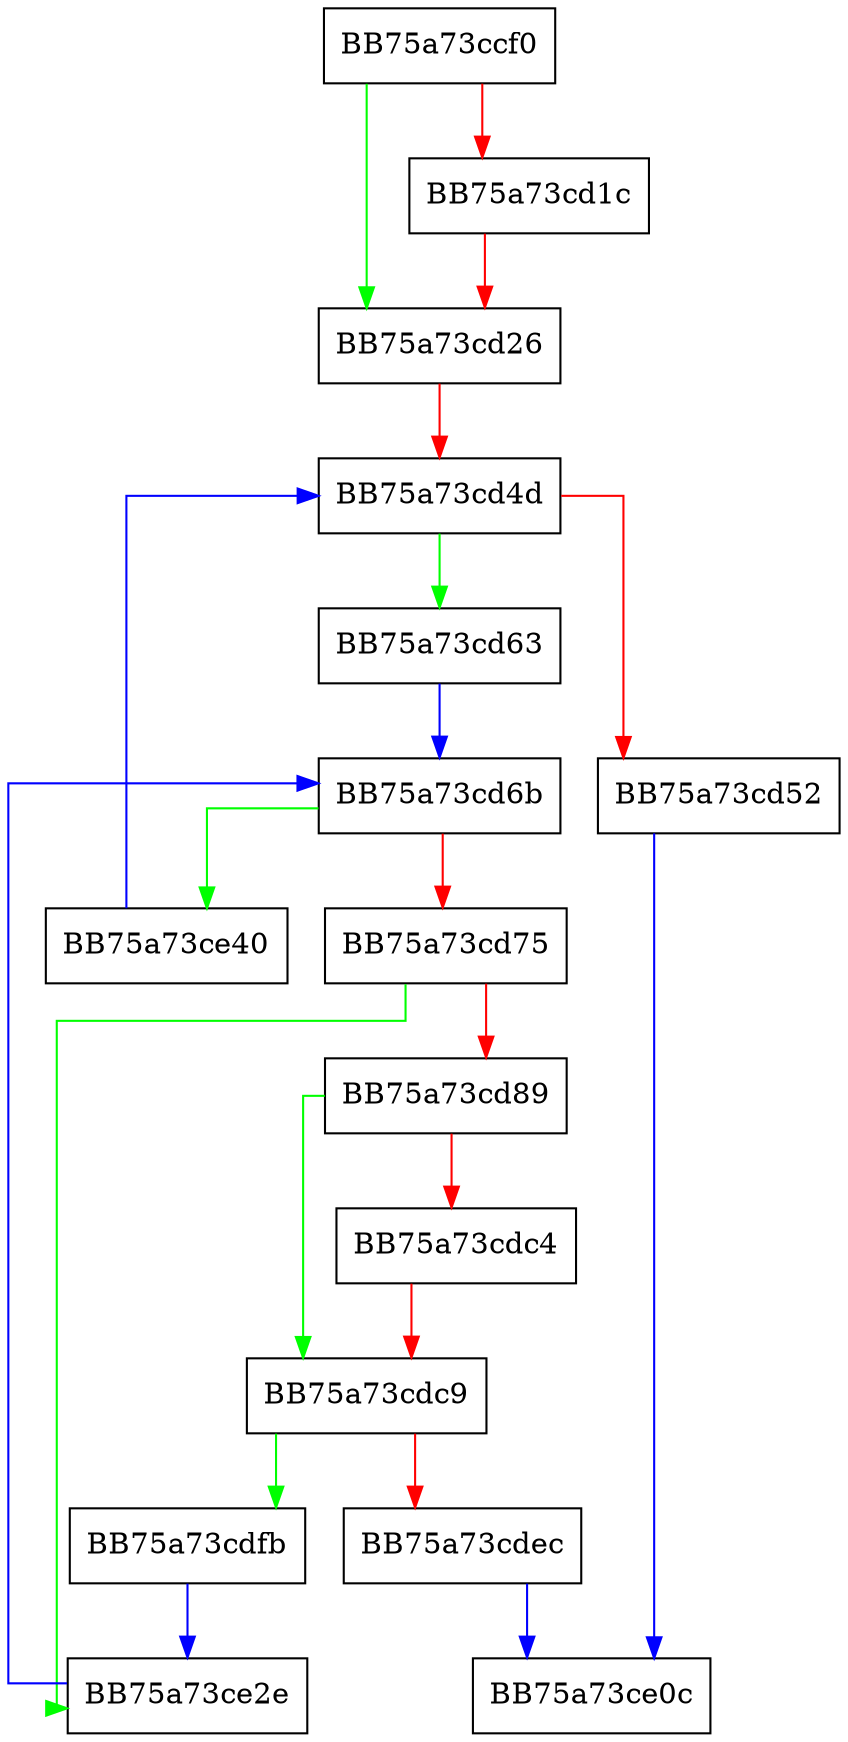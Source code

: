 digraph ProcessExclusions {
  node [shape="box"];
  graph [splines=ortho];
  BB75a73ccf0 -> BB75a73cd26 [color="green"];
  BB75a73ccf0 -> BB75a73cd1c [color="red"];
  BB75a73cd1c -> BB75a73cd26 [color="red"];
  BB75a73cd26 -> BB75a73cd4d [color="red"];
  BB75a73cd4d -> BB75a73cd63 [color="green"];
  BB75a73cd4d -> BB75a73cd52 [color="red"];
  BB75a73cd52 -> BB75a73ce0c [color="blue"];
  BB75a73cd63 -> BB75a73cd6b [color="blue"];
  BB75a73cd6b -> BB75a73ce40 [color="green"];
  BB75a73cd6b -> BB75a73cd75 [color="red"];
  BB75a73cd75 -> BB75a73ce2e [color="green"];
  BB75a73cd75 -> BB75a73cd89 [color="red"];
  BB75a73cd89 -> BB75a73cdc9 [color="green"];
  BB75a73cd89 -> BB75a73cdc4 [color="red"];
  BB75a73cdc4 -> BB75a73cdc9 [color="red"];
  BB75a73cdc9 -> BB75a73cdfb [color="green"];
  BB75a73cdc9 -> BB75a73cdec [color="red"];
  BB75a73cdec -> BB75a73ce0c [color="blue"];
  BB75a73cdfb -> BB75a73ce2e [color="blue"];
  BB75a73ce2e -> BB75a73cd6b [color="blue"];
  BB75a73ce40 -> BB75a73cd4d [color="blue"];
}